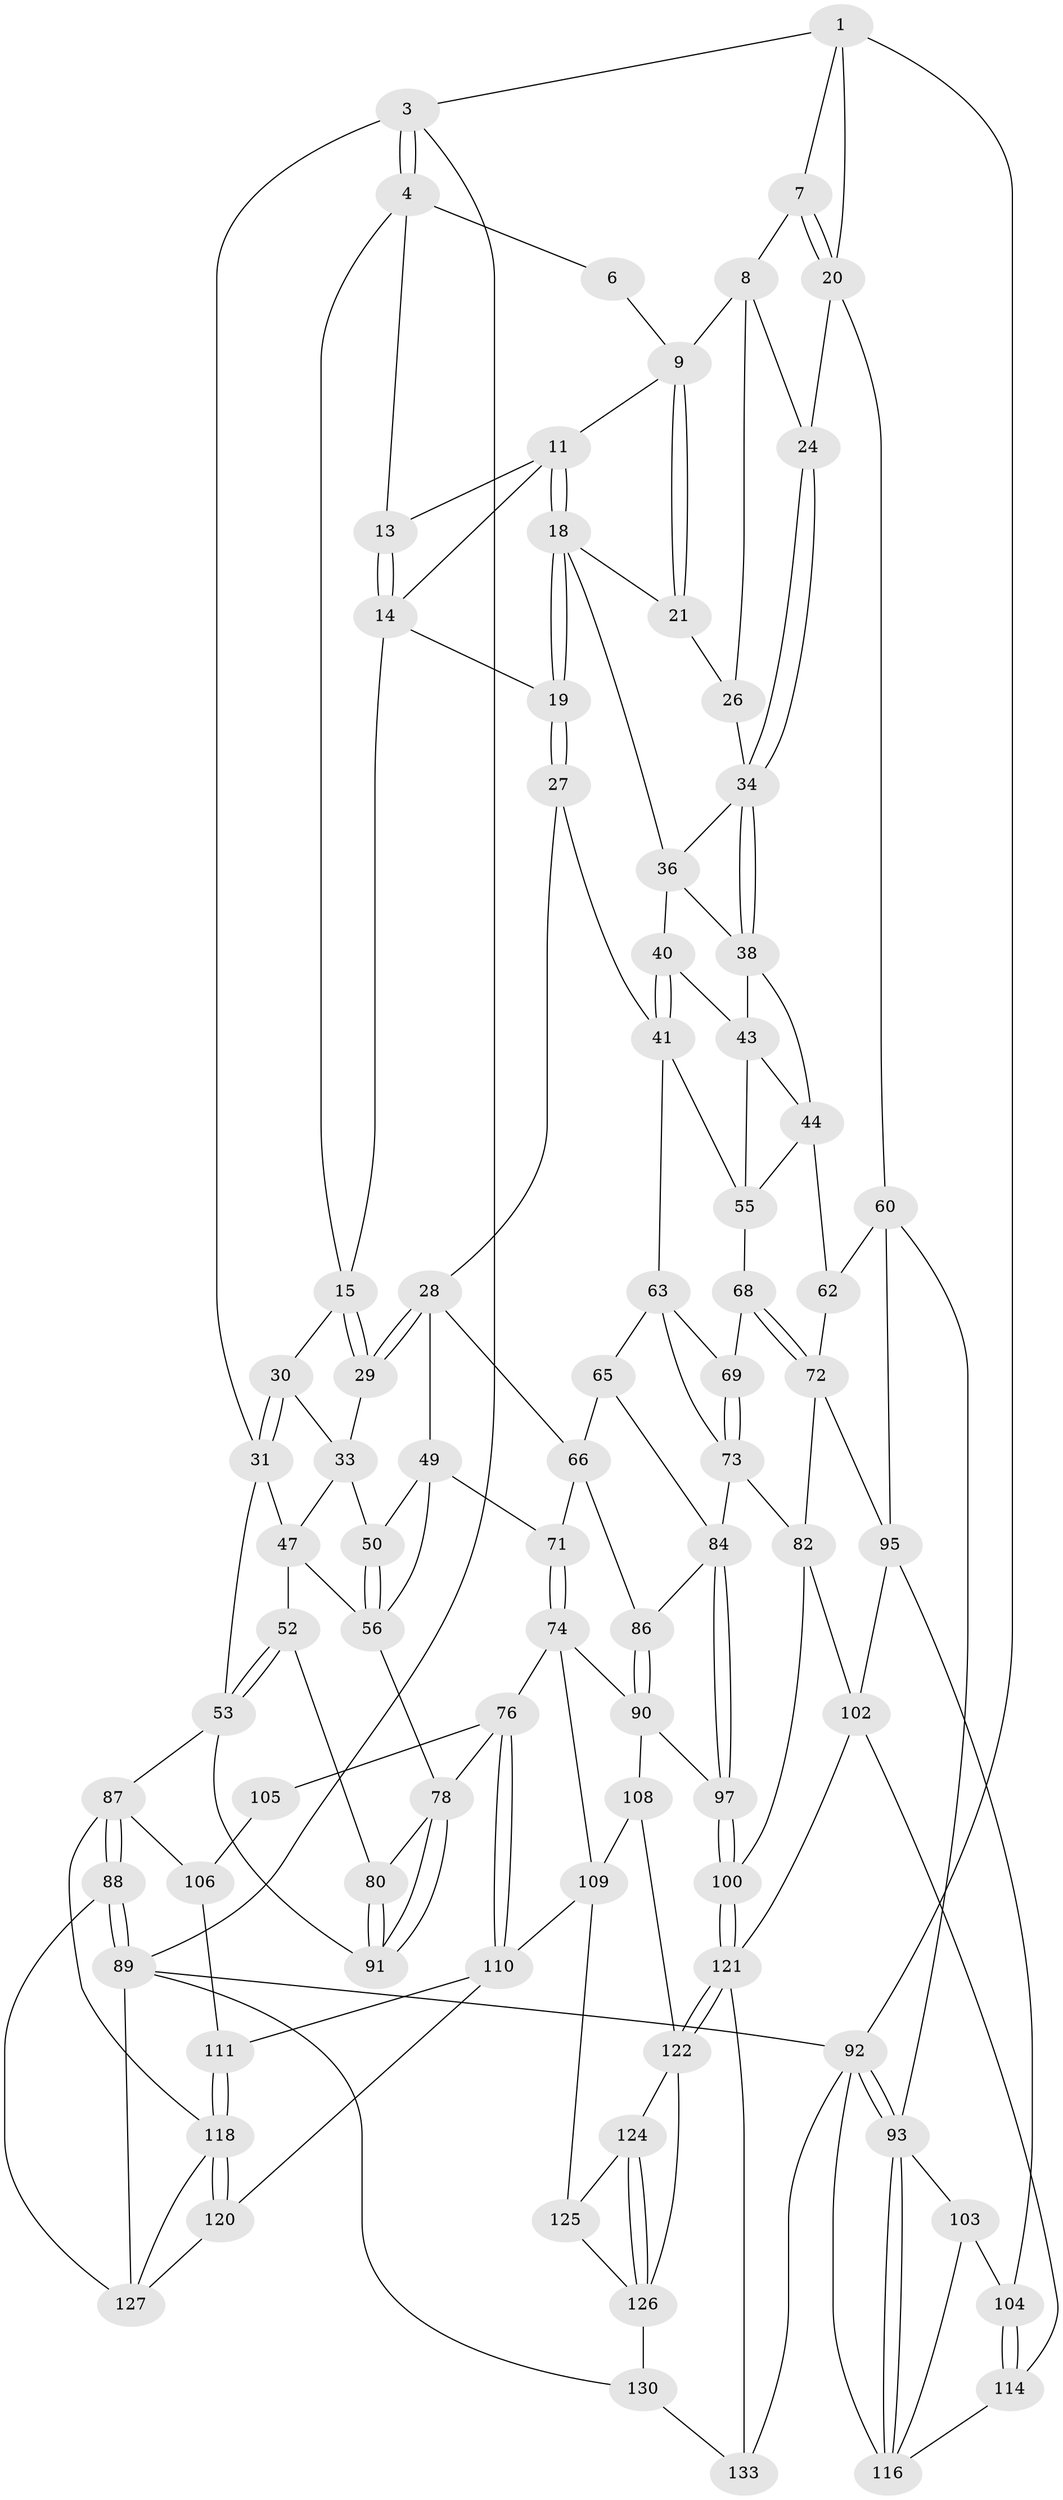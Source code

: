// original degree distribution, {3: 0.022388059701492536, 6: 0.22388059701492538, 5: 0.5298507462686567, 4: 0.22388059701492538}
// Generated by graph-tools (version 1.1) at 2025/11/02/27/25 16:11:51]
// undirected, 85 vertices, 186 edges
graph export_dot {
graph [start="1"]
  node [color=gray90,style=filled];
  1 [pos="+0.9355664210232931+0",super="+2"];
  3 [pos="+0+0"];
  4 [pos="+0+0",super="+5"];
  6 [pos="+0.7979901866259254+0"];
  7 [pos="+0.9141146722870073+0.10289249252280518"];
  8 [pos="+0.8760943177988164+0.12123001974999348",super="+25"];
  9 [pos="+0.7474593549718467+0.10193400746829992",super="+10"];
  11 [pos="+0.6033616714503202+0.08274465966239755",super="+12"];
  13 [pos="+0.48332180272286723+0"];
  14 [pos="+0.4441405509960032+0.12927051597085382",super="+17"];
  15 [pos="+0.38796783775673876+0.15885922507685318",super="+16"];
  18 [pos="+0.6322155247046897+0.2563801928873729",super="+22"];
  19 [pos="+0.5455547775889251+0.2903284333535936"];
  20 [pos="+1+0.2631780066413683",super="+23"];
  21 [pos="+0.7312948678080246+0.20143928846207235"];
  24 [pos="+1+0.286425474256747"];
  26 [pos="+0.8621682189205261+0.2281113884089825"];
  27 [pos="+0.5281336856863582+0.3144639869593359"];
  28 [pos="+0.48172238684088886+0.3368943759399495",super="+48"];
  29 [pos="+0.3842593212929074+0.27904474765651277"];
  30 [pos="+0.16966144607259467+0.041164390081518266"];
  31 [pos="+0.1482537673363957+0.3233335541265409",super="+32"];
  33 [pos="+0.3045227670264912+0.29435181989742604",super="+46"];
  34 [pos="+1+0.29585705179111665",super="+35"];
  36 [pos="+0.8544743117169598+0.2881590864008132",super="+37"];
  38 [pos="+0.95999667266329+0.3359044957259281",super="+39"];
  40 [pos="+0.7358044122672905+0.3597023348671783"];
  41 [pos="+0.7349826301754186+0.3657548199178505",super="+42"];
  43 [pos="+0.8455621904745434+0.3319266265657748",super="+45"];
  44 [pos="+0.8895916663761996+0.4125026208337026",super="+58"];
  47 [pos="+0.15639655826204743+0.3319303942580939",super="+51"];
  49 [pos="+0.43314712154129603+0.3937910782715789",super="+67"];
  50 [pos="+0.27585779591403525+0.3958626351253972"];
  52 [pos="+0.036883369276428456+0.5314021320077297"];
  53 [pos="+0+0.5665945685131607",super="+54"];
  55 [pos="+0.79434319355433+0.42348728515879563",super="+59"];
  56 [pos="+0.2816681988379291+0.47277443664008906",super="+57"];
  60 [pos="+1+0.5753095893471442",super="+61"];
  62 [pos="+0.9414642626854967+0.5337746218444719"];
  63 [pos="+0.6551082573276934+0.4622059767842739",super="+64"];
  65 [pos="+0.5734318857104732+0.5293815405654019"];
  66 [pos="+0.48109171701280123+0.5100345161316723",super="+70"];
  68 [pos="+0.7799376775959196+0.5042268402433021"];
  69 [pos="+0.7028771526624883+0.4928429353837227"];
  71 [pos="+0.3952093795210967+0.5476439433010257"];
  72 [pos="+0.8223987481408399+0.5709716916376569",super="+81"];
  73 [pos="+0.6986094726984114+0.59189711671801",super="+83"];
  74 [pos="+0.31461729756432477+0.7087865752647194",super="+75"];
  76 [pos="+0.2744784185188712+0.7099205302581135",super="+77"];
  78 [pos="+0.2682446181781021+0.7037452822521456",super="+79"];
  80 [pos="+0.1174150723032764+0.5593759056731606"];
  82 [pos="+0.7621707349288402+0.6665442124148772",super="+99"];
  84 [pos="+0.6173503205786081+0.6392559713594049",super="+85"];
  86 [pos="+0.5024537610933049+0.7044353302600845"];
  87 [pos="+0+0.7376587309661896",super="+107"];
  88 [pos="+0+0.8820972635486881"];
  89 [pos="+0+1",super="+131"];
  90 [pos="+0.4963888231778898+0.715871835953176",super="+98"];
  91 [pos="+0.2555496739486159+0.6962405298052958",super="+96"];
  92 [pos="+1+1",super="+134"];
  93 [pos="+1+1",super="+94"];
  95 [pos="+0.8161733342235266+0.695865158397609",super="+101"];
  97 [pos="+0.6365123983730823+0.8389787436139006"];
  100 [pos="+0.6458705621938239+0.8457094269812255"];
  102 [pos="+0.7514890171895753+0.8622303601124521",super="+115"];
  103 [pos="+0.9505771476464133+0.7727927983572901"];
  104 [pos="+0.9075578061669086+0.7731535838069701"];
  105 [pos="+0.13353133580748208+0.7577915575536309"];
  106 [pos="+0.09384025283865621+0.7863966601899968"];
  108 [pos="+0.4822792041292987+0.8364994744445484"];
  109 [pos="+0.36702597033848405+0.8420908404790666",super="+112"];
  110 [pos="+0.2520567317469293+0.7663371445243548",super="+113"];
  111 [pos="+0.15096031250167696+0.8465324635708583"];
  114 [pos="+0.8421301150629412+0.9217630834022406"];
  116 [pos="+0.9495969195430096+0.876914289813554",super="+117"];
  118 [pos="+0.16285420392143587+0.9931255308004622",super="+119"];
  120 [pos="+0.17639254088123887+1"];
  121 [pos="+0.6175040625101326+0.9625547311704076",super="+128"];
  122 [pos="+0.5031706701294898+0.9253058082197202",super="+123"];
  124 [pos="+0.4539012506334499+0.8994939847637462"];
  125 [pos="+0.38188417058237356+0.9183312634999025"];
  126 [pos="+0.45615179079188495+0.9642770674060669",super="+129"];
  127 [pos="+0.013307931266022595+0.9709874034215372",super="+132"];
  130 [pos="+0.3309345163076399+1"];
  133 [pos="+0.6273473963520086+1"];
  1 -- 7;
  1 -- 3;
  1 -- 20;
  1 -- 92;
  3 -- 4;
  3 -- 4;
  3 -- 89;
  3 -- 31;
  4 -- 13;
  4 -- 6;
  4 -- 15;
  6 -- 9;
  7 -- 8;
  7 -- 20;
  7 -- 20;
  8 -- 9;
  8 -- 24;
  8 -- 26;
  9 -- 21;
  9 -- 21;
  9 -- 11;
  11 -- 18;
  11 -- 18;
  11 -- 13;
  11 -- 14;
  13 -- 14;
  13 -- 14;
  14 -- 15;
  14 -- 19;
  15 -- 29;
  15 -- 29;
  15 -- 30;
  18 -- 19;
  18 -- 19;
  18 -- 36;
  18 -- 21;
  19 -- 27;
  19 -- 27;
  20 -- 24;
  20 -- 60;
  21 -- 26;
  24 -- 34;
  24 -- 34;
  26 -- 34;
  27 -- 28;
  27 -- 41;
  28 -- 29;
  28 -- 29;
  28 -- 49;
  28 -- 66;
  29 -- 33;
  30 -- 31;
  30 -- 31;
  30 -- 33;
  31 -- 47;
  31 -- 53;
  33 -- 50;
  33 -- 47;
  34 -- 38;
  34 -- 38;
  34 -- 36;
  36 -- 40;
  36 -- 38;
  38 -- 44;
  38 -- 43;
  40 -- 41;
  40 -- 41;
  40 -- 43;
  41 -- 55;
  41 -- 63;
  43 -- 44;
  43 -- 55;
  44 -- 62;
  44 -- 55;
  47 -- 56;
  47 -- 52;
  49 -- 50;
  49 -- 56;
  49 -- 71;
  50 -- 56;
  50 -- 56;
  52 -- 53;
  52 -- 53;
  52 -- 80;
  53 -- 91;
  53 -- 87;
  55 -- 68;
  56 -- 78;
  60 -- 62;
  60 -- 95;
  60 -- 93;
  62 -- 72;
  63 -- 69;
  63 -- 65;
  63 -- 73;
  65 -- 66;
  65 -- 84;
  66 -- 86;
  66 -- 71;
  68 -- 69;
  68 -- 72;
  68 -- 72;
  69 -- 73;
  69 -- 73;
  71 -- 74;
  71 -- 74;
  72 -- 82;
  72 -- 95;
  73 -- 82;
  73 -- 84;
  74 -- 90;
  74 -- 76;
  74 -- 109;
  76 -- 110;
  76 -- 110;
  76 -- 105;
  76 -- 78;
  78 -- 91;
  78 -- 91;
  78 -- 80;
  80 -- 91;
  80 -- 91;
  82 -- 100;
  82 -- 102;
  84 -- 97;
  84 -- 97;
  84 -- 86;
  86 -- 90;
  86 -- 90;
  87 -- 88;
  87 -- 88;
  87 -- 106;
  87 -- 118;
  88 -- 89;
  88 -- 89;
  88 -- 127;
  89 -- 92;
  89 -- 130;
  89 -- 127;
  90 -- 97;
  90 -- 108;
  92 -- 93;
  92 -- 93;
  92 -- 116;
  92 -- 133;
  93 -- 116;
  93 -- 116;
  93 -- 103;
  95 -- 104;
  95 -- 102;
  97 -- 100;
  97 -- 100;
  100 -- 121;
  100 -- 121;
  102 -- 121;
  102 -- 114;
  103 -- 104;
  103 -- 116;
  104 -- 114;
  104 -- 114;
  105 -- 106;
  106 -- 111;
  108 -- 109;
  108 -- 122;
  109 -- 125;
  109 -- 110;
  110 -- 111;
  110 -- 120;
  111 -- 118;
  111 -- 118;
  114 -- 116;
  118 -- 120;
  118 -- 120;
  118 -- 127;
  120 -- 127;
  121 -- 122;
  121 -- 122;
  121 -- 133;
  122 -- 126;
  122 -- 124;
  124 -- 125;
  124 -- 126;
  124 -- 126;
  125 -- 126;
  126 -- 130;
  130 -- 133;
}
